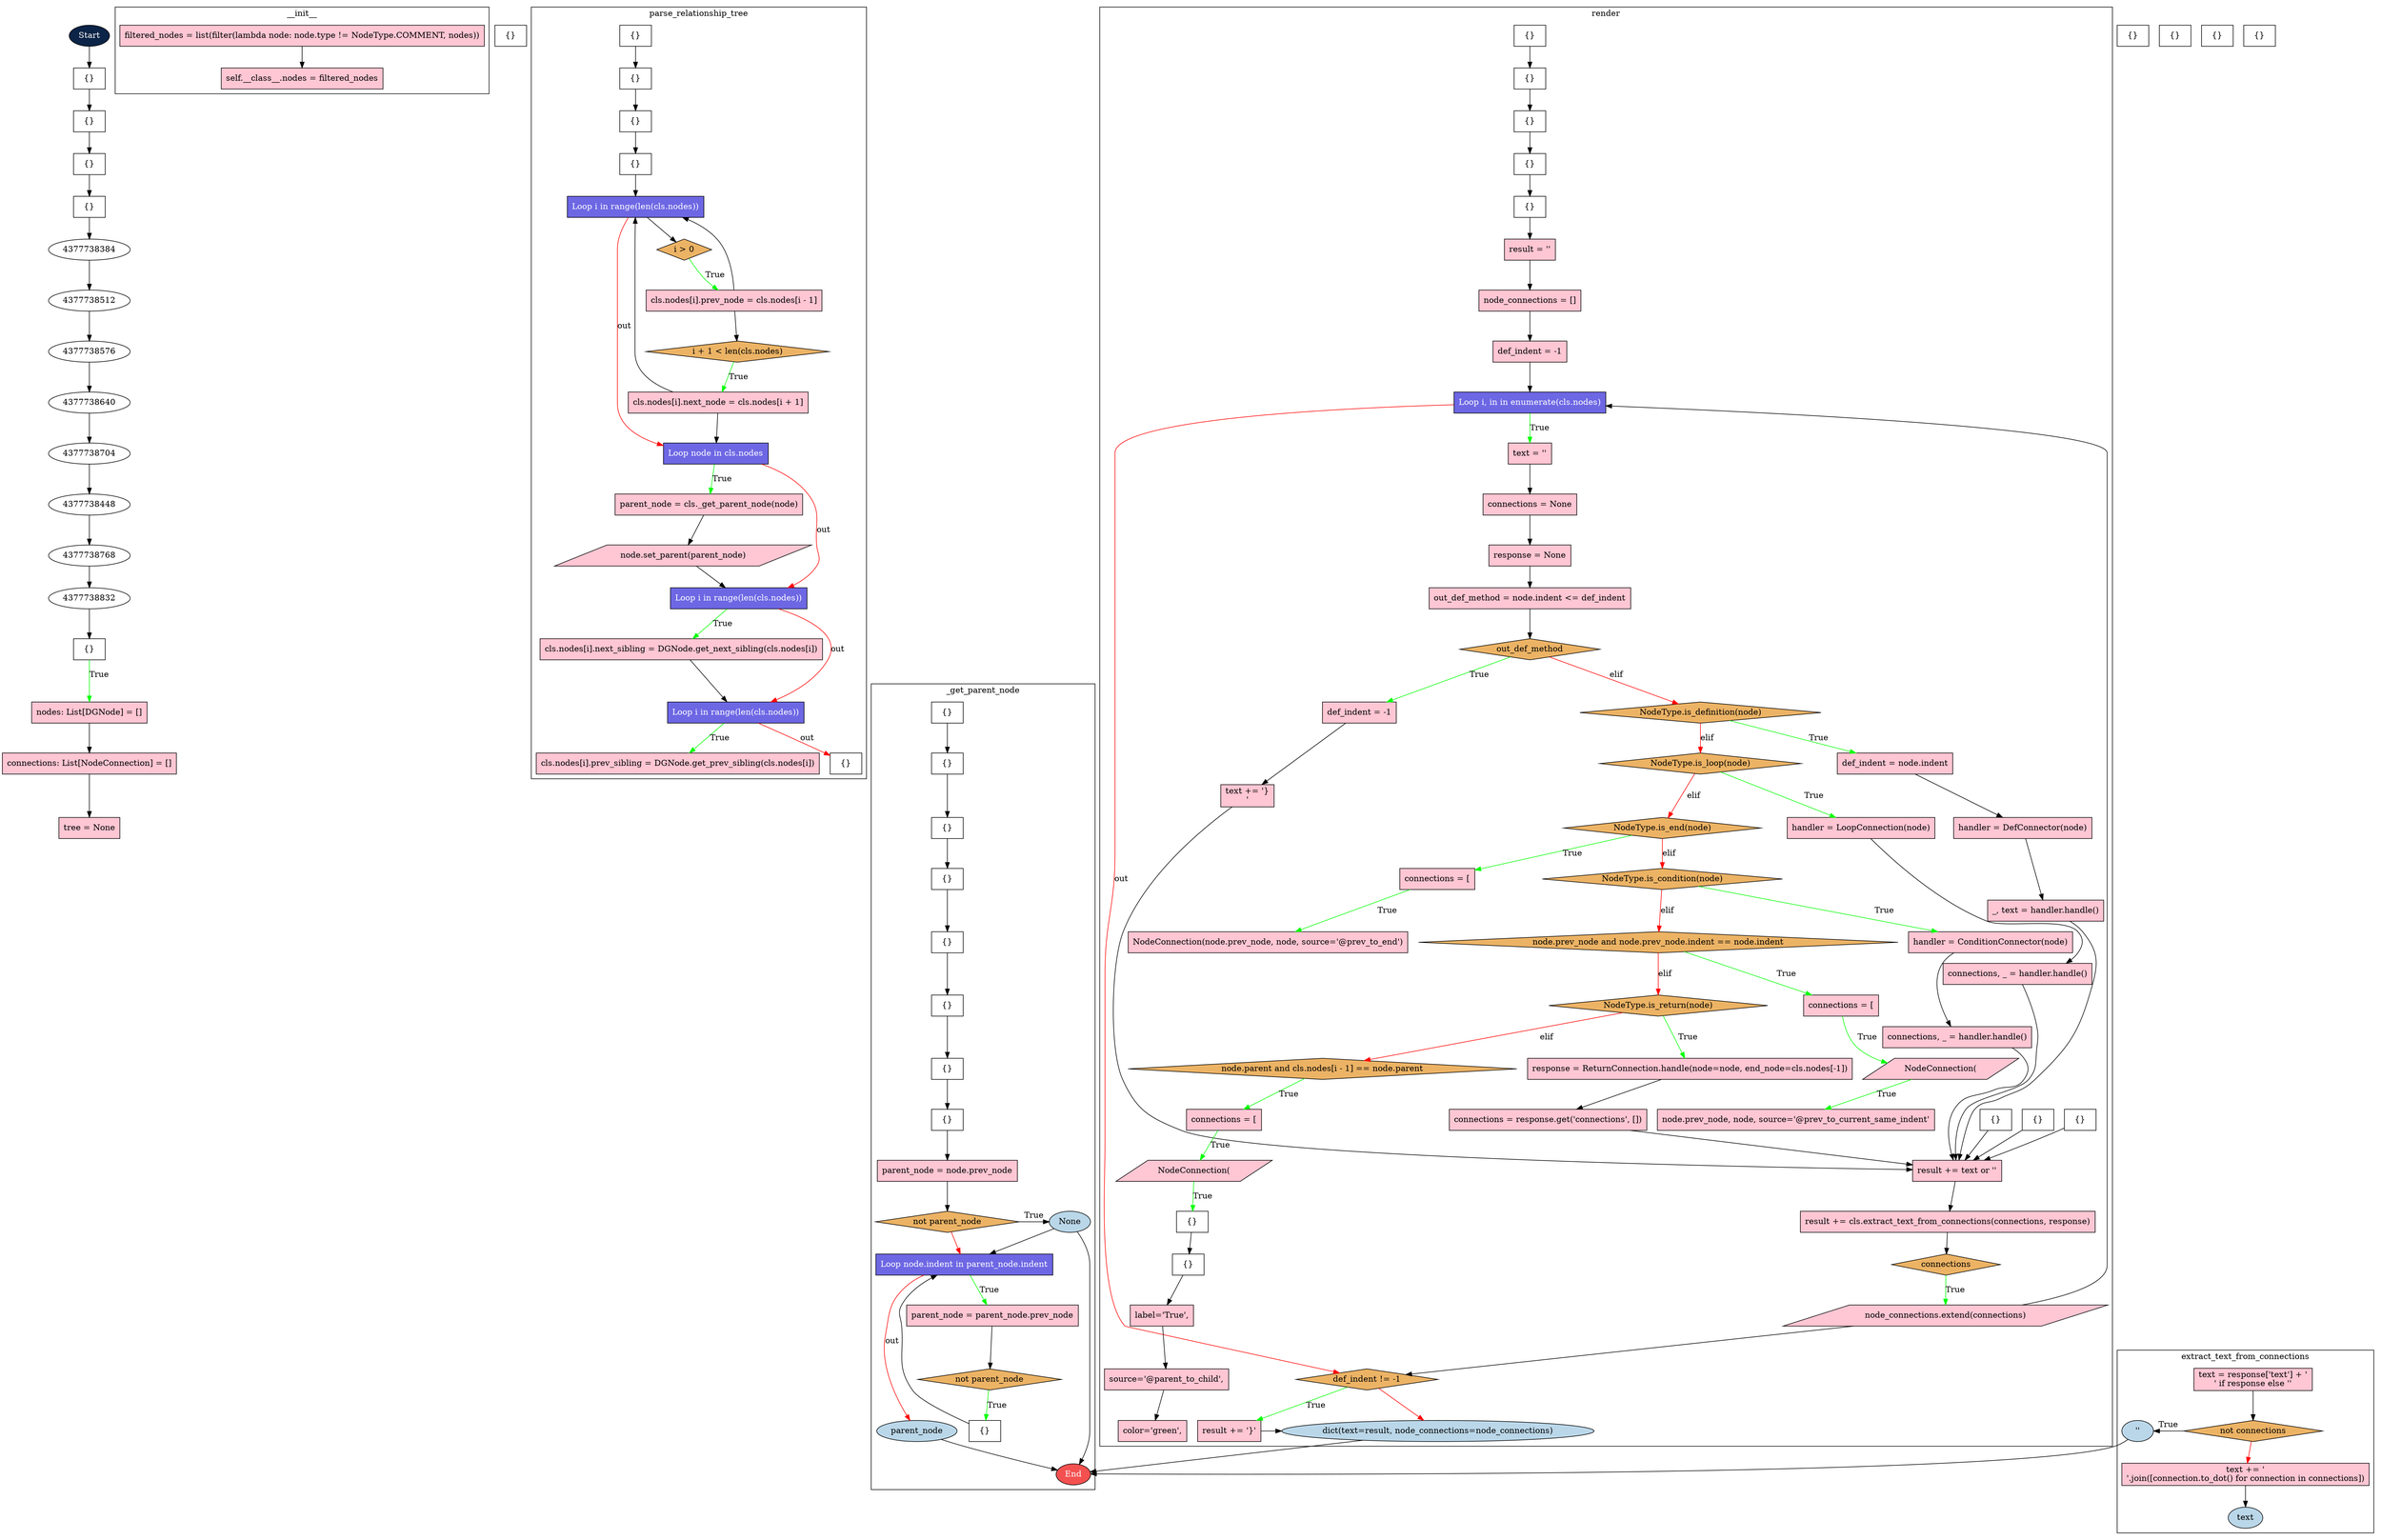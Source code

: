 digraph my_graph {
bgcolor="white"
4377738192 [shape=ellipse] [label="Start"] [type="START"] [style=filled fillcolor="#0B2447" fontcolor=white]
4377738128 [shape=rect] [label="{}"] [type="UNKNOWN"]
4377737872 [shape=rect] [label="{}"] [type="UNKNOWN"]
4377737744 [shape=rect] [label="{}"] [type="UNKNOWN"]
4377738256 [shape=rect] [label="{}"] [type="UNKNOWN"]
4377738960 [shape=rect] [label="{}"] [type="UNKNOWN"]
4377739024 [shape=rect] [label="nodes: List[DGNode] = []"] [type="STATEMENT"] [style=filled fillcolor="#FFC6D3" fontcolor=black]
4377739088 [shape=rect] [label="connections: List[NodeConnection] = []"] [type="STATEMENT"] [style=filled fillcolor="#FFC6D3" fontcolor=black]
4377739152 [shape=rect] [label="tree = None"] [type="STATEMENT"] [style=filled fillcolor="#FFC6D3" fontcolor=black]

4377755728 [shape=rect] [label="filtered_nodes = list(filter(lambda node: node.type != NodeType.COMMENT, nodes))"] [type="STATEMENT"] [style=filled fillcolor="#FFC6D3" fontcolor=black]
4377755792 [shape=rect] [label="self.__class__.nodes = filtered_nodes"] [type="STATEMENT"] [style=filled fillcolor="#FFC6D3" fontcolor=black]
4377755856 [shape=rect] [label="{}"] [type="UNKNOWN"]

4377755984 [shape=rect] [label="{}"] [type="UNKNOWN"]
4377756048 [shape=rect] [label="{}"] [type="UNKNOWN"]
4377756112 [shape=rect] [label="{}"] [type="UNKNOWN"]
4377756176 [shape=rect] [label="{}"] [type="UNKNOWN"]
4377756240 [shape=rect] [label="Loop i in range(len(cls.nodes))"] [type="LOOP"] [style=filled fillcolor="#6D67E4" fontcolor=white]
4377756304 [shape=diamond] [label="i > 0"] [type="CONDITIONS"] [style=filled fillcolor="#ECB365" fontcolor=black]
4377756368 [shape=rect] [label="cls.nodes[i].prev_node = cls.nodes[i - 1]"] [type="STATEMENT"] [style=filled fillcolor="#FFC6D3" fontcolor=black]
4377756432 [shape=diamond] [label="i + 1 < len(cls.nodes)"] [type="CONDITIONS"] [style=filled fillcolor="#ECB365" fontcolor=black]
4377756496 [shape=rect] [label="cls.nodes[i].next_node = cls.nodes[i + 1]"] [type="STATEMENT"] [style=filled fillcolor="#FFC6D3" fontcolor=black]
4377756560 [shape=rect] [label="Loop node in cls.nodes"] [type="LOOP"] [style=filled fillcolor="#6D67E4" fontcolor=white]
4377756624 [shape=rect] [label="parent_node = cls._get_parent_node(node)"] [type="STATEMENT"] [style=filled fillcolor="#FFC6D3" fontcolor=black]
4377756688 [shape=parallelogram] [label="node.set_parent(parent_node)"] [type="STATEMENT"] [style=filled fillcolor="#FFC6D3" fontcolor=black]
4377756752 [shape=rect] [label="Loop i in range(len(cls.nodes))"] [type="LOOP"] [style=filled fillcolor="#6D67E4" fontcolor=white]
4377756816 [shape=rect] [label="cls.nodes[i].next_sibling = DGNode.get_next_sibling(cls.nodes[i])"] [type="STATEMENT"] [style=filled fillcolor="#FFC6D3" fontcolor=black]
4377756880 [shape=rect] [label="Loop i in range(len(cls.nodes))"] [type="LOOP"] [style=filled fillcolor="#6D67E4" fontcolor=white]
4377756944 [shape=rect] [label="cls.nodes[i].prev_sibling = DGNode.get_prev_sibling(cls.nodes[i])"] [type="STATEMENT"] [style=filled fillcolor="#FFC6D3" fontcolor=black]
4377757008 [shape=rect] [label="{}"] [type="UNKNOWN"]

4377757136 [shape=rect] [label="{}"] [type="UNKNOWN"]
4377757200 [shape=rect] [label="{}"] [type="UNKNOWN"]
4377757264 [shape=rect] [label="{}"] [type="UNKNOWN"]
4377757328 [shape=rect] [label="{}"] [type="UNKNOWN"]
4377757392 [shape=rect] [label="{}"] [type="UNKNOWN"]
4377757456 [shape=rect] [label="{}"] [type="UNKNOWN"]
4377757520 [shape=rect] [label="{}"] [type="UNKNOWN"]
4377757584 [shape=rect] [label="{}"] [type="UNKNOWN"]
4377757648 [shape=rect] [label="parent_node = node.prev_node"] [type="STATEMENT"] [style=filled fillcolor="#FFC6D3" fontcolor=black]
4377757712 [shape=diamond] [label="not parent_node"] [type="CONDITIONS"] [style=filled fillcolor="#ECB365" fontcolor=black]
4377757776 [shape=ellipse] [label="None"] [type="RETURN"] [style=filled fillcolor="#BAD7E9" fontcolor=black]
4377757840 [shape=rect] [label="Loop node.indent in parent_node.indent"] [type="LOOP"] [style=filled fillcolor="#6D67E4" fontcolor=white]
4377757904 [shape=rect] [label="parent_node = parent_node.prev_node"] [type="STATEMENT"] [style=filled fillcolor="#FFC6D3" fontcolor=black]
4377757968 [shape=diamond] [label="not parent_node"] [type="CONDITIONS"] [style=filled fillcolor="#ECB365" fontcolor=black]
4377758032 [shape=rect] [label="{}"] [type="UNKNOWN"]
4377758096 [shape=ellipse] [label="parent_node"] [type="RETURN"] [style=filled fillcolor="#BAD7E9" fontcolor=black]
4377758160 [shape=rect] [label="{}"] [type="UNKNOWN"]

4377758288 [shape=rect] [label="{}"] [type="UNKNOWN"]
4377758352 [shape=rect] [label="{}"] [type="UNKNOWN"]
4377758416 [shape=rect] [label="{}"] [type="UNKNOWN"]
4377758480 [shape=rect] [label="{}"] [type="UNKNOWN"]
4377758544 [shape=rect] [label="{}"] [type="UNKNOWN"]
4377758608 [shape=rect] [label="result = ''"] [type="STATEMENT"] [style=filled fillcolor="#FFC6D3" fontcolor=black]
4377758672 [shape=rect] [label="node_connections = []"] [type="STATEMENT"] [style=filled fillcolor="#FFC6D3" fontcolor=black]
4377758736 [shape=rect] [label="def_indent = -1"] [type="STATEMENT"] [style=filled fillcolor="#FFC6D3" fontcolor=black]
4377758800 [shape=rect] [label="Loop i, in in enumerate(cls.nodes)"] [type="LOOP"] [style=filled fillcolor="#6D67E4" fontcolor=white]
4377758864 [shape=rect] [label="text = ''"] [type="STATEMENT"] [style=filled fillcolor="#FFC6D3" fontcolor=black]
4377758928 [shape=rect] [label="connections = None"] [type="STATEMENT"] [style=filled fillcolor="#FFC6D3" fontcolor=black]
4377758992 [shape=rect] [label="response = None"] [type="STATEMENT"] [style=filled fillcolor="#FFC6D3" fontcolor=black]
4377759056 [shape=rect] [label="out_def_method = node.indent <= def_indent"] [type="STATEMENT"] [style=filled fillcolor="#FFC6D3" fontcolor=black]
4377759120 [shape=diamond] [label="out_def_method"] [type="CONDITIONS"] [style=filled fillcolor="#ECB365" fontcolor=black]
4377759184 [shape=rect] [label="def_indent = -1"] [type="STATEMENT"] [style=filled fillcolor="#FFC6D3" fontcolor=black]
4377759248 [shape=rect] [label="text += '}\n'"] [type="STATEMENT"] [style=filled fillcolor="#FFC6D3" fontcolor=black]
4377759312 [shape=diamond] [label="NodeType.is_definition(node)"] [type="CONDITIONS"] [style=filled fillcolor="#ECB365" fontcolor=black]
4377759376 [shape=rect] [label="def_indent = node.indent"] [type="STATEMENT"] [style=filled fillcolor="#FFC6D3" fontcolor=black]
4377759440 [shape=rect] [label="handler = DefConnector(node)"] [type="STATEMENT"] [style=filled fillcolor="#FFC6D3" fontcolor=black]
4377759504 [shape=rect] [label="_, text = handler.handle()"] [type="STATEMENT"] [style=filled fillcolor="#FFC6D3" fontcolor=black]
4377759568 [shape=diamond] [label="NodeType.is_loop(node)"] [type="CONDITIONS"] [style=filled fillcolor="#ECB365" fontcolor=black]
4377759632 [shape=rect] [label="handler = LoopConnection(node)"] [type="STATEMENT"] [style=filled fillcolor="#FFC6D3" fontcolor=black]
4377759696 [shape=rect] [label="connections, _ = handler.handle()"] [type="STATEMENT"] [style=filled fillcolor="#FFC6D3" fontcolor=black]
4377759760 [shape=diamond] [label="NodeType.is_end(node)"] [type="CONDITIONS"] [style=filled fillcolor="#ECB365" fontcolor=black]
4377759824 [shape=rect] [label="connections = ["] [type="STATEMENT"] [style=filled fillcolor="#FFC6D3" fontcolor=black]
4377759888 [shape=rect] [label="NodeConnection(node.prev_node, node, source='@prev_to_end')"] [type="STATEMENT"] [style=filled fillcolor="#FFC6D3" fontcolor=black]
4377759952 [shape=rect] [label="{}"] [type="UNKNOWN"]
4377760016 [shape=diamond] [label="NodeType.is_condition(node)"] [type="CONDITIONS"] [style=filled fillcolor="#ECB365" fontcolor=black]
4377760080 [shape=rect] [label="handler = ConditionConnector(node)"] [type="STATEMENT"] [style=filled fillcolor="#FFC6D3" fontcolor=black]
4377760144 [shape=rect] [label="connections, _ = handler.handle()"] [type="STATEMENT"] [style=filled fillcolor="#FFC6D3" fontcolor=black]
4377760208 [shape=diamond] [label="node.prev_node and node.prev_node.indent == node.indent"] [type="CONDITIONS"] [style=filled fillcolor="#ECB365" fontcolor=black]
4377760272 [shape=rect] [label="connections = ["] [type="STATEMENT"] [style=filled fillcolor="#FFC6D3" fontcolor=black]
4377760336 [shape=parallelogram] [label="NodeConnection("] [type="STATEMENT"] [style=filled fillcolor="#FFC6D3" fontcolor=black]
4377760400 [shape=rect] [label="node.prev_node, node, source='@prev_to_current_same_indent'"] [type="STATEMENT"] [style=filled fillcolor="#FFC6D3" fontcolor=black]
4377760464 [shape=rect] [label="{}"] [type="UNKNOWN"]
4377760528 [shape=rect] [label="{}"] [type="UNKNOWN"]
4377760592 [shape=diamond] [label="NodeType.is_return(node)"] [type="CONDITIONS"] [style=filled fillcolor="#ECB365" fontcolor=black]
4377760656 [shape=rect] [label="response = ReturnConnection.handle(node=node, end_node=cls.nodes[-1])"] [type="STATEMENT"] [style=filled fillcolor="#FFC6D3" fontcolor=black]
4377760720 [shape=rect] [label="connections = response.get('connections', [])"] [type="STATEMENT"] [style=filled fillcolor="#FFC6D3" fontcolor=black]
4377760784 [shape=diamond] [label="node.parent and cls.nodes[i - 1] == node.parent"] [type="CONDITIONS"] [style=filled fillcolor="#ECB365" fontcolor=black]
4377760848 [shape=rect] [label="connections = ["] [type="STATEMENT"] [style=filled fillcolor="#FFC6D3" fontcolor=black]
4377760912 [shape=parallelogram] [label="NodeConnection("] [type="STATEMENT"] [style=filled fillcolor="#FFC6D3" fontcolor=black]
4377760976 [shape=rect] [label="{}"] [type="UNKNOWN"]
4377761040 [shape=rect] [label="{}"] [type="UNKNOWN"]
4377761104 [shape=rect] [label="label='True',"] [type="STATEMENT"] [style=filled fillcolor="#FFC6D3" fontcolor=black]
4377761168 [shape=rect] [label="source='@parent_to_child',"] [type="STATEMENT"] [style=filled fillcolor="#FFC6D3" fontcolor=black]
4377761232 [shape=rect] [label="color='green',"] [type="STATEMENT"] [style=filled fillcolor="#FFC6D3" fontcolor=black]
4377761296 [shape=rect] [label="{}"] [type="UNKNOWN"]
4377761360 [shape=rect] [label="{}"] [type="UNKNOWN"]
4377761424 [shape=rect] [label="result += text or ''"] [type="STATEMENT"] [style=filled fillcolor="#FFC6D3" fontcolor=black]
4377761488 [shape=rect] [label="result += cls.extract_text_from_connections(connections, response)"] [type="STATEMENT"] [style=filled fillcolor="#FFC6D3" fontcolor=black]
4377761552 [shape=diamond] [label="connections"] [type="CONDITIONS"] [style=filled fillcolor="#ECB365" fontcolor=black]
4377761616 [shape=parallelogram] [label="node_connections.extend(connections)"] [type="STATEMENT"] [style=filled fillcolor="#FFC6D3" fontcolor=black]
4377761680 [shape=diamond] [label="def_indent != -1"] [type="CONDITIONS"] [style=filled fillcolor="#ECB365" fontcolor=black]
4377761744 [shape=rect] [label="result += '}'"] [type="STATEMENT"] [style=filled fillcolor="#FFC6D3" fontcolor=black]
4377761808 [shape=ellipse] [label="dict(text=result, node_connections=node_connections)"] [type="RETURN"] [style=filled fillcolor="#BAD7E9" fontcolor=black]
4377761872 [shape=rect] [label="{}"] [type="UNKNOWN"]

4377762000 [shape=rect] [label="text = response['text'] + '\n' if response else ''"] [type="STATEMENT"] [style=filled fillcolor="#FFC6D3" fontcolor=black]
4377762064 [shape=diamond] [label="not connections"] [type="CONDITIONS"] [style=filled fillcolor="#ECB365" fontcolor=black]
4377762128 [shape=ellipse] [label="''"] [type="RETURN"] [style=filled fillcolor="#BAD7E9" fontcolor=black]
4377762192 [shape=rect] [label="text += '\n'.join([connection.to_dot() for connection in connections])"] [type="STATEMENT"] [style=filled fillcolor="#FFC6D3" fontcolor=black]
4377762256 [shape=ellipse] [label="text"] [type="RETURN"] [style=filled fillcolor="#BAD7E9" fontcolor=black]
4377762320 [shape=ellipse] [label="End"] [type="END"] [style=filled fillcolor="#F45050" fontcolor=white]
4377738192 -> 4377738128   [source="@prev_to_current_same_indent : {} -> ACNode(_info={}, _type='UNKNOWN', _indent=0)"]
4377738128 -> 4377737872   [source="@prev_to_current_same_indent : ACNode(_info={}, _type='UNKNOWN', _indent=0) -> ACNode(_info={}, _type='UNKNOWN', _indent=0)"]
4377737872 -> 4377737744   [source="@prev_to_current_same_indent : ACNode(_info={}, _type='UNKNOWN', _indent=0) -> ACNode(_info={}, _type='UNKNOWN', _indent=0)"]
4377737744 -> 4377738256   [source="@prev_to_current_same_indent : ACNode(_info={}, _type='UNKNOWN', _indent=0) -> ACNode(_info={}, _type='UNKNOWN', _indent=0)"]
4377738256 -> 4377738384   [source="@prev_to_current_same_indent : ACNode(_info={}, _type='UNKNOWN', _indent=0) -> ACNode(_info={'value': 'from typing import Any, Dict, List, Union'}, _type='IGNORE', _indent=0)"]
4377738384 -> 4377738512   [source="@prev_to_current_same_indent : ACNode(_info={'value': 'from typing import Any, Dict, List, Union'}, _type='IGNORE', _indent=0) -> ACNode(_info={'value': 'from src.draw_graph.constants.node_types import NodeType'}, _type='IGNORE', _indent=0)"]
4377738512 -> 4377738576   [source="@prev_to_current_same_indent : ACNode(_info={'value': 'from src.draw_graph.constants.node_types import NodeType'}, _type='IGNORE', _indent=0) -> ACNode(_info={'value': 'from src.draw_graph.models.dg_node import DGNode'}, _type='IGNORE', _indent=0)"]
4377738576 -> 4377738640   [source="@prev_to_current_same_indent : ACNode(_info={'value': 'from src.draw_graph.models.dg_node import DGNode'}, _type='IGNORE', _indent=0) -> ACNode(_info={'value': 'from src.draw_graph.models.node_connection import NodeConnection'}, _type='IGNORE', _indent=0)"]
4377738640 -> 4377738704   [source="@prev_to_current_same_indent : ACNode(_info={'value': 'from src.draw_graph.models.node_connection import NodeConnection'}, _type='IGNORE', _indent=0) -> ACNode(_info={'value': 'from src.draw_graph.services.connections.condition_connection import ConditionConnector'}, _type='IGNORE', _indent=0)"]
4377738704 -> 4377738448   [source="@prev_to_current_same_indent : ACNode(_info={'value': 'from src.draw_graph.services.connections.condition_connection import ConditionConnector'}, _type='IGNORE', _indent=0) -> ACNode(_info={'value': 'from src.draw_graph.services.connections.def_connection import DefConnector'}, _type='IGNORE', _indent=0)"]
4377738448 -> 4377738768   [source="@prev_to_current_same_indent : ACNode(_info={'value': 'from src.draw_graph.services.connections.def_connection import DefConnector'}, _type='IGNORE', _indent=0) -> ACNode(_info={'value': 'from src.draw_graph.services.connections.loop_connection import LoopConnection'}, _type='IGNORE', _indent=0)"]
4377738768 -> 4377738832   [source="@prev_to_current_same_indent : ACNode(_info={'value': 'from src.draw_graph.services.connections.loop_connection import LoopConnection'}, _type='IGNORE', _indent=0) -> ACNode(_info={'value': 'from src.draw_graph.services.connections.return_connection import ReturnConnection'}, _type='IGNORE', _indent=0)"]
4377738832 -> 4377738960   [source="@prev_to_current_same_indent : ACNode(_info={'value': 'from src.draw_graph.services.connections.return_connection import ReturnConnection'}, _type='IGNORE', _indent=0) -> ACNode(_info={}, _type='UNKNOWN', _indent=0)"]
4377738960 -> 4377739024 [color=green] [label=True] [source="@parent_to_child : ACNode(_info={}, _type='UNKNOWN', _indent=0) -> ACNode(_info={'type': 'ASSIGN', 'value': 'nodes: List[DGNode] = []'}, _type='STATEMENT', _indent=4)"]
4377739024 -> 4377739088   [source="@prev_to_current_same_indent : ACNode(_info={'type': 'ASSIGN', 'value': 'nodes: List[DGNode] = []'}, _type='STATEMENT', _indent=4) -> ACNode(_info={'type': 'ASSIGN', 'value': 'connections: List[NodeConnection] = []'}, _type='STATEMENT', _indent=4)"]
4377739088 -> 4377739152   [source="@prev_to_current_same_indent : ACNode(_info={'type': 'ASSIGN', 'value': 'connections: List[NodeConnection] = []'}, _type='STATEMENT', _indent=4) -> ACNode(_info={'type': 'ASSIGN', 'value': 'tree = None'}, _type='STATEMENT', _indent=4)"]
subgraph cluster___init__ {
label = "__init__";

4377755728 -> 4377755792   [source="@prev_to_current_same_indent : ACNode(_info={'type': 'ASSIGN', 'value': 'filtered_nodes = list(filter(lambda node: node.type != NodeType.COMMENT, nodes))'}, _type='STATEMENT', _indent=8) -> ACNode(_info={'type': 'ASSIGN', 'value': 'self.__class__.nodes = filtered_nodes'}, _type='STATEMENT', _indent=8)"]
}subgraph cluster_parse_relationship_tree {
label = "parse_relationship_tree";

4377755984 -> 4377756048   [source="@prev_to_current_same_indent : ACNode(_info={}, _type='UNKNOWN', _indent=8) -> ACNode(_info={}, _type='UNKNOWN', _indent=8)"]
4377756048 -> 4377756112   [source="@prev_to_current_same_indent : ACNode(_info={}, _type='UNKNOWN', _indent=8) -> ACNode(_info={}, _type='UNKNOWN', _indent=8)"]
4377756112 -> 4377756176   [source="@prev_to_current_same_indent : ACNode(_info={}, _type='UNKNOWN', _indent=8) -> ACNode(_info={}, _type='UNKNOWN', _indent=8)"]
4377756176 -> 4377756240   [source="@prev_to_loop : ACNode(_info={}, _type='UNKNOWN', _indent=8) -> ACNode(_info={'item': 'i', 'list': 'range(len(cls.nodes))'}, _type='LOOP', _indent=8)"]
4377756240 -> 4377756560 [color=red] [label=out] [source="@loop_to_next : ACNode(_info={'item': 'i', 'list': 'range(len(cls.nodes))'}, _type='LOOP', _indent=8) -> ACNode(_info={'item': 'node', 'list': 'cls.nodes'}, _type='LOOP', _indent=8)"]
4377756240 -> 4377756304   [source="@if_to_prev_node : ACNode(_info={'item': 'i', 'list': 'range(len(cls.nodes))'}, _type='LOOP', _indent=8) -> ACNode(_info={'conditions': ['i > 0'], 'type': 'IF'}, _type='CONDITIONS', _indent=12)"]
4377756368 -> 4377756240   [source="@last_child_to_next_sibling : ACNode(_info={'type': 'ASSIGN', 'value': 'cls.nodes[i].prev_node = cls.nodes[i - 1]'}, _type='STATEMENT', _indent=16) -> ACNode(_info={'item': 'i', 'list': 'range(len(cls.nodes))'}, _type='LOOP', _indent=8)"]
4377756304 -> 4377756368 [color=green] [label=True] [source="@parent_to_child : ACNode(_info={'conditions': ['i > 0'], 'type': 'IF'}, _type='CONDITIONS', _indent=12) -> ACNode(_info={'type': 'ASSIGN', 'value': 'cls.nodes[i].prev_node = cls.nodes[i - 1]'}, _type='STATEMENT', _indent=16)"]
4377756368 -> 4377756432   [source="@if_to_prev_node : ACNode(_info={'type': 'ASSIGN', 'value': 'cls.nodes[i].prev_node = cls.nodes[i - 1]'}, _type='STATEMENT', _indent=16) -> ACNode(_info={'conditions': ['i + 1 < len(cls.nodes)'], 'type': 'IF'}, _type='CONDITIONS', _indent=12)"]
4377756496 -> 4377756240   [source="@last_child_to_next_sibling : ACNode(_info={'type': 'ASSIGN', 'value': 'cls.nodes[i].next_node = cls.nodes[i + 1]'}, _type='STATEMENT', _indent=16) -> ACNode(_info={'item': 'i', 'list': 'range(len(cls.nodes))'}, _type='LOOP', _indent=8)"]
4377756432 -> 4377756496 [color=green] [label=True] [source="@parent_to_child : ACNode(_info={'conditions': ['i + 1 < len(cls.nodes)'], 'type': 'IF'}, _type='CONDITIONS', _indent=12) -> ACNode(_info={'type': 'ASSIGN', 'value': 'cls.nodes[i].next_node = cls.nodes[i + 1]'}, _type='STATEMENT', _indent=16)"]
4377756496 -> 4377756560   [source="@prev_to_loop : ACNode(_info={'type': 'ASSIGN', 'value': 'cls.nodes[i].next_node = cls.nodes[i + 1]'}, _type='STATEMENT', _indent=16) -> ACNode(_info={'item': 'node', 'list': 'cls.nodes'}, _type='LOOP', _indent=8)"]
4377756560 -> 4377756752 [color=red] [label=out] [source="@loop_to_next : ACNode(_info={'item': 'node', 'list': 'cls.nodes'}, _type='LOOP', _indent=8) -> ACNode(_info={'item': 'i', 'list': 'range(len(cls.nodes))'}, _type='LOOP', _indent=8)"]
4377756560 -> 4377756624 [color=green] [label=True] [source="@parent_to_child : ACNode(_info={'item': 'node', 'list': 'cls.nodes'}, _type='LOOP', _indent=8) -> ACNode(_info={'type': 'ASSIGN', 'value': 'parent_node = cls._get_parent_node(node)'}, _type='STATEMENT', _indent=12)"]
4377756624 -> 4377756688   [source="@prev_to_current_same_indent : ACNode(_info={'type': 'ASSIGN', 'value': 'parent_node = cls._get_parent_node(node)'}, _type='STATEMENT', _indent=12) -> ACNode(_info={'type': 'METHOD', 'value': 'node.set_parent(parent_node)'}, _type='STATEMENT', _indent=12)"]
4377756688 -> 4377756752   [source="@prev_to_loop : ACNode(_info={'type': 'METHOD', 'value': 'node.set_parent(parent_node)'}, _type='STATEMENT', _indent=12) -> ACNode(_info={'item': 'i', 'list': 'range(len(cls.nodes))'}, _type='LOOP', _indent=8)"]
4377756752 -> 4377756880 [color=red] [label=out] [source="@loop_to_next : ACNode(_info={'item': 'i', 'list': 'range(len(cls.nodes))'}, _type='LOOP', _indent=8) -> ACNode(_info={'item': 'i', 'list': 'range(len(cls.nodes))'}, _type='LOOP', _indent=8)"]
4377756752 -> 4377756816 [color=green] [label=True] [source="@parent_to_child : ACNode(_info={'item': 'i', 'list': 'range(len(cls.nodes))'}, _type='LOOP', _indent=8) -> ACNode(_info={'type': 'ASSIGN', 'value': 'cls.nodes[i].next_sibling = DGNode.get_next_sibling(cls.nodes[i])'}, _type='STATEMENT', _indent=12)"]
4377756816 -> 4377756880   [source="@prev_to_loop : ACNode(_info={'type': 'ASSIGN', 'value': 'cls.nodes[i].next_sibling = DGNode.get_next_sibling(cls.nodes[i])'}, _type='STATEMENT', _indent=12) -> ACNode(_info={'item': 'i', 'list': 'range(len(cls.nodes))'}, _type='LOOP', _indent=8)"]
4377756880 -> 4377757008 [color=red] [label=out] [source="@loop_to_next : ACNode(_info={'item': 'i', 'list': 'range(len(cls.nodes))'}, _type='LOOP', _indent=8) -> ACNode(_info={}, _type='UNKNOWN', _indent=4)"]
4377756880 -> 4377756944 [color=green] [label=True] [source="@parent_to_child : ACNode(_info={'item': 'i', 'list': 'range(len(cls.nodes))'}, _type='LOOP', _indent=8) -> ACNode(_info={'type': 'ASSIGN', 'value': 'cls.nodes[i].prev_sibling = DGNode.get_prev_sibling(cls.nodes[i])'}, _type='STATEMENT', _indent=12)"]
}subgraph cluster__get_parent_node {
label = "_get_parent_node";

4377757136 -> 4377757200   [source="@prev_to_current_same_indent : ACNode(_info={}, _type='UNKNOWN', _indent=8) -> ACNode(_info={}, _type='UNKNOWN', _indent=8)"]
4377757200 -> 4377757264   [source="@prev_to_current_same_indent : ACNode(_info={}, _type='UNKNOWN', _indent=8) -> ACNode(_info={}, _type='UNKNOWN', _indent=8)"]
4377757264 -> 4377757328   [source="@prev_to_current_same_indent : ACNode(_info={}, _type='UNKNOWN', _indent=8) -> ACNode(_info={}, _type='UNKNOWN', _indent=8)"]
4377757328 -> 4377757392   [source="@prev_to_current_same_indent : ACNode(_info={}, _type='UNKNOWN', _indent=8) -> ACNode(_info={}, _type='UNKNOWN', _indent=8)"]
4377757392 -> 4377757456   [source="@prev_to_current_same_indent : ACNode(_info={}, _type='UNKNOWN', _indent=8) -> ACNode(_info={}, _type='UNKNOWN', _indent=8)"]
4377757456 -> 4377757520   [source="@prev_to_current_same_indent : ACNode(_info={}, _type='UNKNOWN', _indent=8) -> ACNode(_info={}, _type='UNKNOWN', _indent=8)"]
4377757520 -> 4377757584   [source="@prev_to_current_same_indent : ACNode(_info={}, _type='UNKNOWN', _indent=8) -> ACNode(_info={}, _type='UNKNOWN', _indent=8)"]
4377757584 -> 4377757648   [source="@prev_to_current_same_indent : ACNode(_info={}, _type='UNKNOWN', _indent=8) -> ACNode(_info={'type': 'ASSIGN', 'value': 'parent_node = node.prev_node'}, _type='STATEMENT', _indent=8)"]
4377757648 -> 4377757712   [source="@if_to_prev_node : ACNode(_info={'type': 'ASSIGN', 'value': 'parent_node = node.prev_node'}, _type='STATEMENT', _indent=8) -> ACNode(_info={'conditions': ['not parent_node'], 'type': 'IF'}, _type='CONDITIONS', _indent=8)"]
4377757712 -> 4377757840 [color=red]  [source="@if_to_next_sibling : ACNode(_info={'conditions': ['not parent_node'], 'type': 'IF'}, _type='CONDITIONS', _indent=8) -> ACNode(_info={'item': 'node.indent', 'list': 'parent_node.indent'}, _type='LOOP', _indent=8)"]
{rank=same; 4377757712; 4377757776;}
4377757776 -> 4377762320   [source="@return_to_end : ACNode(_info={'name': 'None'}, _type='RETURN', _indent=12) -> {}"]
4377757712 -> 4377757776  [label=True] [source="@return_2 : ACNode(_info={'conditions': ['not parent_node'], 'type': 'IF'}, _type='CONDITIONS', _indent=8) -> ACNode(_info={'name': 'None'}, _type='RETURN', _indent=12)"]
4377757776 -> 4377757840   [source="@prev_to_loop : ACNode(_info={'name': 'None'}, _type='RETURN', _indent=12) -> ACNode(_info={'item': 'node.indent', 'list': 'parent_node.indent'}, _type='LOOP', _indent=8)"]
4377757840 -> 4377758096 [color=red] [label=out] [source="@loop_to_next : ACNode(_info={'item': 'node.indent', 'list': 'parent_node.indent'}, _type='LOOP', _indent=8) -> ACNode(_info={'name': 'parent_node'}, _type='RETURN', _indent=8)"]
4377757840 -> 4377757904 [color=green] [label=True] [source="@parent_to_child : ACNode(_info={'item': 'node.indent', 'list': 'parent_node.indent'}, _type='LOOP', _indent=8) -> ACNode(_info={'type': 'ASSIGN', 'value': 'parent_node = parent_node.prev_node'}, _type='STATEMENT', _indent=12)"]
4377757904 -> 4377757968   [source="@if_to_prev_node : ACNode(_info={'type': 'ASSIGN', 'value': 'parent_node = parent_node.prev_node'}, _type='STATEMENT', _indent=12) -> ACNode(_info={'conditions': ['not parent_node'], 'type': 'IF'}, _type='CONDITIONS', _indent=12)"]
4377758032 -> 4377757840   [source="@last_child_to_next_sibling : ACNode(_info={}, _type='UNKNOWN', _indent=16) -> ACNode(_info={'item': 'node.indent', 'list': 'parent_node.indent'}, _type='LOOP', _indent=8)"]
4377757968 -> 4377758032 [color=green] [label=True] [source="@parent_to_child : ACNode(_info={'conditions': ['not parent_node'], 'type': 'IF'}, _type='CONDITIONS', _indent=12) -> ACNode(_info={}, _type='UNKNOWN', _indent=16)"]
{rank=same; 4377758032; 4377758096;}
4377758096 -> 4377762320   [source="@return_to_end : ACNode(_info={'name': 'parent_node'}, _type='RETURN', _indent=8) -> {}"]
}subgraph cluster_render {
label = "render";

4377758288 -> 4377758352   [source="@prev_to_current_same_indent : ACNode(_info={}, _type='UNKNOWN', _indent=8) -> ACNode(_info={}, _type='UNKNOWN', _indent=8)"]
4377758352 -> 4377758416   [source="@prev_to_current_same_indent : ACNode(_info={}, _type='UNKNOWN', _indent=8) -> ACNode(_info={}, _type='UNKNOWN', _indent=8)"]
4377758416 -> 4377758480   [source="@prev_to_current_same_indent : ACNode(_info={}, _type='UNKNOWN', _indent=8) -> ACNode(_info={}, _type='UNKNOWN', _indent=8)"]
4377758480 -> 4377758544   [source="@prev_to_current_same_indent : ACNode(_info={}, _type='UNKNOWN', _indent=8) -> ACNode(_info={}, _type='UNKNOWN', _indent=8)"]
4377758544 -> 4377758608   [source="@prev_to_current_same_indent : ACNode(_info={}, _type='UNKNOWN', _indent=8) -> ACNode(_info={'type': 'ASSIGN', 'value': 'result = '''}, _type='STATEMENT', _indent=8)"]
4377758608 -> 4377758672   [source="@prev_to_current_same_indent : ACNode(_info={'type': 'ASSIGN', 'value': 'result = '''}, _type='STATEMENT', _indent=8) -> ACNode(_info={'type': 'ASSIGN', 'value': 'node_connections = []'}, _type='STATEMENT', _indent=8)"]
4377758672 -> 4377758736   [source="@prev_to_current_same_indent : ACNode(_info={'type': 'ASSIGN', 'value': 'node_connections = []'}, _type='STATEMENT', _indent=8) -> ACNode(_info={'type': 'ASSIGN', 'value': 'def_indent = -1'}, _type='STATEMENT', _indent=8)"]
4377758736 -> 4377758800   [source="@prev_to_loop : ACNode(_info={'type': 'ASSIGN', 'value': 'def_indent = -1'}, _type='STATEMENT', _indent=8) -> ACNode(_info={'item': 'i,', 'list': 'in enumerate(cls.nodes)'}, _type='LOOP', _indent=8)"]
4377758800 -> 4377761680 [color=red] [label=out] [source="@loop_to_next : ACNode(_info={'item': 'i,', 'list': 'in enumerate(cls.nodes)'}, _type='LOOP', _indent=8) -> ACNode(_info={'conditions': ['def_indent != -1'], 'type': 'IF'}, _type='CONDITIONS', _indent=8)"]
4377758800 -> 4377758864 [color=green] [label=True] [source="@parent_to_child : ACNode(_info={'item': 'i,', 'list': 'in enumerate(cls.nodes)'}, _type='LOOP', _indent=8) -> ACNode(_info={'type': 'ASSIGN', 'value': 'text = '''}, _type='STATEMENT', _indent=12)"]
4377758864 -> 4377758928   [source="@prev_to_current_same_indent : ACNode(_info={'type': 'ASSIGN', 'value': 'text = '''}, _type='STATEMENT', _indent=12) -> ACNode(_info={'type': 'ASSIGN', 'value': 'connections = None'}, _type='STATEMENT', _indent=12)"]
4377758928 -> 4377758992   [source="@prev_to_current_same_indent : ACNode(_info={'type': 'ASSIGN', 'value': 'connections = None'}, _type='STATEMENT', _indent=12) -> ACNode(_info={'type': 'ASSIGN', 'value': 'response = None'}, _type='STATEMENT', _indent=12)"]
4377758992 -> 4377759056   [source="@prev_to_current_same_indent : ACNode(_info={'type': 'ASSIGN', 'value': 'response = None'}, _type='STATEMENT', _indent=12) -> ACNode(_info={'type': 'ASSIGN', 'value': 'out_def_method = node.indent <= def_indent'}, _type='STATEMENT', _indent=12)"]
4377759056 -> 4377759120   [source="@if_to_prev_node : ACNode(_info={'type': 'ASSIGN', 'value': 'out_def_method = node.indent <= def_indent'}, _type='STATEMENT', _indent=12) -> ACNode(_info={'conditions': ['out_def_method'], 'type': 'IF'}, _type='CONDITIONS', _indent=12)"]
4377759120 -> 4377759312 [color=red] [label=elif] [source="@if_or_if_to_elif : ACNode(_info={'conditions': ['out_def_method'], 'type': 'IF'}, _type='CONDITIONS', _indent=12) -> ACNode(_info={'conditions': ['NodeType.is_definition(node)'], 'type': 'ELIF'}, _type='CONDITIONS', _indent=12)"]
4377759312 -> 4377759568 [color=red] [label=elif] [source="@if_or_if_to_elif : ACNode(_info={'conditions': ['NodeType.is_definition(node)'], 'type': 'ELIF'}, _type='CONDITIONS', _indent=12) -> ACNode(_info={'conditions': ['NodeType.is_loop(node)'], 'type': 'ELIF'}, _type='CONDITIONS', _indent=12)"]
4377759568 -> 4377759760 [color=red] [label=elif] [source="@if_or_if_to_elif : ACNode(_info={'conditions': ['NodeType.is_loop(node)'], 'type': 'ELIF'}, _type='CONDITIONS', _indent=12) -> ACNode(_info={'conditions': ['NodeType.is_end(node)'], 'type': 'ELIF'}, _type='CONDITIONS', _indent=12)"]
4377759760 -> 4377760016 [color=red] [label=elif] [source="@if_or_if_to_elif : ACNode(_info={'conditions': ['NodeType.is_end(node)'], 'type': 'ELIF'}, _type='CONDITIONS', _indent=12) -> ACNode(_info={'conditions': ['NodeType.is_condition(node)'], 'type': 'ELIF'}, _type='CONDITIONS', _indent=12)"]
4377760016 -> 4377760208 [color=red] [label=elif] [source="@if_or_if_to_elif : ACNode(_info={'conditions': ['NodeType.is_condition(node)'], 'type': 'ELIF'}, _type='CONDITIONS', _indent=12) -> ACNode(_info={'conditions': ['node.prev_node and node.prev_node.indent == node.indent'], 'type': 'ELIF'}, _type='CONDITIONS', _indent=12)"]
4377760208 -> 4377760592 [color=red] [label=elif] [source="@if_or_if_to_elif : ACNode(_info={'conditions': ['node.prev_node and node.prev_node.indent == node.indent'], 'type': 'ELIF'}, _type='CONDITIONS', _indent=12) -> ACNode(_info={'conditions': ['NodeType.is_return(node)'], 'type': 'ELIF'}, _type='CONDITIONS', _indent=12)"]
4377760592 -> 4377760784 [color=red] [label=elif] [source="@if_or_if_to_elif : ACNode(_info={'conditions': ['NodeType.is_return(node)'], 'type': 'ELIF'}, _type='CONDITIONS', _indent=12) -> ACNode(_info={'conditions': ['node.parent and cls.nodes[i - 1] == node.parent'], 'type': 'ELIF'}, _type='CONDITIONS', _indent=12)"]
4377759248 -> 4377761424   [source="@last_child_to_next_sibling : ACNode(_info={'type': 'ASSIGN', 'value': 'text += '}\\n''}, _type='STATEMENT', _indent=16) -> ACNode(_info={'type': 'ASSIGN', 'value': 'result += text or '''}, _type='STATEMENT', _indent=12)"]
4377759120 -> 4377759184 [color=green] [label=True] [source="@parent_to_child : ACNode(_info={'conditions': ['out_def_method'], 'type': 'IF'}, _type='CONDITIONS', _indent=12) -> ACNode(_info={'type': 'ASSIGN', 'value': 'def_indent = -1'}, _type='STATEMENT', _indent=16)"]
4377759184 -> 4377759248   [source="@prev_to_current_same_indent : ACNode(_info={'type': 'ASSIGN', 'value': 'def_indent = -1'}, _type='STATEMENT', _indent=16) -> ACNode(_info={'type': 'ASSIGN', 'value': 'text += '}\\n''}, _type='STATEMENT', _indent=16)"]
4377759504 -> 4377761424   [source="@last_child_to_next_sibling : ACNode(_info={'type': 'ASSIGN', 'value': '_, text = handler.handle()'}, _type='STATEMENT', _indent=16) -> ACNode(_info={'type': 'ASSIGN', 'value': 'result += text or '''}, _type='STATEMENT', _indent=12)"]
4377759312 -> 4377759376 [color=green] [label=True] [source="@parent_to_child : ACNode(_info={'conditions': ['NodeType.is_definition(node)'], 'type': 'ELIF'}, _type='CONDITIONS', _indent=12) -> ACNode(_info={'type': 'ASSIGN', 'value': 'def_indent = node.indent'}, _type='STATEMENT', _indent=16)"]
4377759376 -> 4377759440   [source="@prev_to_current_same_indent : ACNode(_info={'type': 'ASSIGN', 'value': 'def_indent = node.indent'}, _type='STATEMENT', _indent=16) -> ACNode(_info={'type': 'ASSIGN', 'value': 'handler = DefConnector(node)'}, _type='STATEMENT', _indent=16)"]
4377759440 -> 4377759504   [source="@prev_to_current_same_indent : ACNode(_info={'type': 'ASSIGN', 'value': 'handler = DefConnector(node)'}, _type='STATEMENT', _indent=16) -> ACNode(_info={'type': 'ASSIGN', 'value': '_, text = handler.handle()'}, _type='STATEMENT', _indent=16)"]
4377759696 -> 4377761424   [source="@last_child_to_next_sibling : ACNode(_info={'type': 'ASSIGN', 'value': 'connections, _ = handler.handle()'}, _type='STATEMENT', _indent=16) -> ACNode(_info={'type': 'ASSIGN', 'value': 'result += text or '''}, _type='STATEMENT', _indent=12)"]
4377759568 -> 4377759632 [color=green] [label=True] [source="@parent_to_child : ACNode(_info={'conditions': ['NodeType.is_loop(node)'], 'type': 'ELIF'}, _type='CONDITIONS', _indent=12) -> ACNode(_info={'type': 'ASSIGN', 'value': 'handler = LoopConnection(node)'}, _type='STATEMENT', _indent=16)"]
4377759632 -> 4377759696   [source="@prev_to_current_same_indent : ACNode(_info={'type': 'ASSIGN', 'value': 'handler = LoopConnection(node)'}, _type='STATEMENT', _indent=16) -> ACNode(_info={'type': 'ASSIGN', 'value': 'connections, _ = handler.handle()'}, _type='STATEMENT', _indent=16)"]
4377759952 -> 4377761424   [source="@last_child_to_next_sibling : ACNode(_info={}, _type='UNKNOWN', _indent=16) -> ACNode(_info={'type': 'ASSIGN', 'value': 'result += text or '''}, _type='STATEMENT', _indent=12)"]
4377759760 -> 4377759824 [color=green] [label=True] [source="@parent_to_child : ACNode(_info={'conditions': ['NodeType.is_end(node)'], 'type': 'ELIF'}, _type='CONDITIONS', _indent=12) -> ACNode(_info={'type': 'ASSIGN', 'value': 'connections = ['}, _type='STATEMENT', _indent=16)"]
4377759824 -> 4377759888 [color=green] [label=True] [source="@parent_to_child : ACNode(_info={'type': 'ASSIGN', 'value': 'connections = ['}, _type='STATEMENT', _indent=16) -> ACNode(_info={'type': 'ASSIGN', 'value': 'NodeConnection(node.prev_node, node, source='@prev_to_end')'}, _type='STATEMENT', _indent=20)"]
4377760144 -> 4377761424   [source="@last_child_to_next_sibling : ACNode(_info={'type': 'ASSIGN', 'value': 'connections, _ = handler.handle()'}, _type='STATEMENT', _indent=16) -> ACNode(_info={'type': 'ASSIGN', 'value': 'result += text or '''}, _type='STATEMENT', _indent=12)"]
4377760016 -> 4377760080 [color=green] [label=True] [source="@parent_to_child : ACNode(_info={'conditions': ['NodeType.is_condition(node)'], 'type': 'ELIF'}, _type='CONDITIONS', _indent=12) -> ACNode(_info={'type': 'ASSIGN', 'value': 'handler = ConditionConnector(node)'}, _type='STATEMENT', _indent=16)"]
4377760080 -> 4377760144   [source="@prev_to_current_same_indent : ACNode(_info={'type': 'ASSIGN', 'value': 'handler = ConditionConnector(node)'}, _type='STATEMENT', _indent=16) -> ACNode(_info={'type': 'ASSIGN', 'value': 'connections, _ = handler.handle()'}, _type='STATEMENT', _indent=16)"]
4377760528 -> 4377761424   [source="@last_child_to_next_sibling : ACNode(_info={}, _type='UNKNOWN', _indent=16) -> ACNode(_info={'type': 'ASSIGN', 'value': 'result += text or '''}, _type='STATEMENT', _indent=12)"]
4377760208 -> 4377760272 [color=green] [label=True] [source="@parent_to_child : ACNode(_info={'conditions': ['node.prev_node and node.prev_node.indent == node.indent'], 'type': 'ELIF'}, _type='CONDITIONS', _indent=12) -> ACNode(_info={'type': 'ASSIGN', 'value': 'connections = ['}, _type='STATEMENT', _indent=16)"]
4377760272 -> 4377760336 [color=green] [label=True] [source="@parent_to_child : ACNode(_info={'type': 'ASSIGN', 'value': 'connections = ['}, _type='STATEMENT', _indent=16) -> ACNode(_info={'type': 'METHOD', 'value': 'NodeConnection('}, _type='STATEMENT', _indent=20)"]
4377760336 -> 4377760400 [color=green] [label=True] [source="@parent_to_child : ACNode(_info={'type': 'METHOD', 'value': 'NodeConnection('}, _type='STATEMENT', _indent=20) -> ACNode(_info={'type': 'ASSIGN', 'value': 'node.prev_node, node, source='@prev_to_current_same_indent''}, _type='STATEMENT', _indent=24)"]
4377760720 -> 4377761424   [source="@last_child_to_next_sibling : ACNode(_info={'type': 'ASSIGN', 'value': 'connections = response.get('connections', [])'}, _type='STATEMENT', _indent=16) -> ACNode(_info={'type': 'ASSIGN', 'value': 'result += text or '''}, _type='STATEMENT', _indent=12)"]
4377760592 -> 4377760656 [color=green] [label=True] [source="@parent_to_child : ACNode(_info={'conditions': ['NodeType.is_return(node)'], 'type': 'ELIF'}, _type='CONDITIONS', _indent=12) -> ACNode(_info={'type': 'ASSIGN', 'value': 'response = ReturnConnection.handle(node=node, end_node=cls.nodes[-1])'}, _type='STATEMENT', _indent=16)"]
4377760656 -> 4377760720   [source="@prev_to_current_same_indent : ACNode(_info={'type': 'ASSIGN', 'value': 'response = ReturnConnection.handle(node=node, end_node=cls.nodes[-1])'}, _type='STATEMENT', _indent=16) -> ACNode(_info={'type': 'ASSIGN', 'value': 'connections = response.get('connections', [])'}, _type='STATEMENT', _indent=16)"]
4377761360 -> 4377761424   [source="@last_child_to_next_sibling : ACNode(_info={}, _type='UNKNOWN', _indent=16) -> ACNode(_info={'type': 'ASSIGN', 'value': 'result += text or '''}, _type='STATEMENT', _indent=12)"]
4377760784 -> 4377760848 [color=green] [label=True] [source="@parent_to_child : ACNode(_info={'conditions': ['node.parent and cls.nodes[i - 1] == node.parent'], 'type': 'ELIF'}, _type='CONDITIONS', _indent=12) -> ACNode(_info={'type': 'ASSIGN', 'value': 'connections = ['}, _type='STATEMENT', _indent=16)"]
4377760848 -> 4377760912 [color=green] [label=True] [source="@parent_to_child : ACNode(_info={'type': 'ASSIGN', 'value': 'connections = ['}, _type='STATEMENT', _indent=16) -> ACNode(_info={'type': 'METHOD', 'value': 'NodeConnection('}, _type='STATEMENT', _indent=20)"]
4377760912 -> 4377760976 [color=green] [label=True] [source="@parent_to_child : ACNode(_info={'type': 'METHOD', 'value': 'NodeConnection('}, _type='STATEMENT', _indent=20) -> ACNode(_info={}, _type='UNKNOWN', _indent=24)"]
4377760976 -> 4377761040   [source="@prev_to_current_same_indent : ACNode(_info={}, _type='UNKNOWN', _indent=24) -> ACNode(_info={}, _type='UNKNOWN', _indent=24)"]
4377761040 -> 4377761104   [source="@prev_to_current_same_indent : ACNode(_info={}, _type='UNKNOWN', _indent=24) -> ACNode(_info={'type': 'ASSIGN', 'value': 'label='True','}, _type='STATEMENT', _indent=24)"]
4377761104 -> 4377761168   [source="@prev_to_current_same_indent : ACNode(_info={'type': 'ASSIGN', 'value': 'label='True','}, _type='STATEMENT', _indent=24) -> ACNode(_info={'type': 'ASSIGN', 'value': 'source='@parent_to_child','}, _type='STATEMENT', _indent=24)"]
4377761168 -> 4377761232   [source="@prev_to_current_same_indent : ACNode(_info={'type': 'ASSIGN', 'value': 'source='@parent_to_child','}, _type='STATEMENT', _indent=24) -> ACNode(_info={'type': 'ASSIGN', 'value': 'color='green','}, _type='STATEMENT', _indent=24)"]
4377761424 -> 4377761488   [source="@prev_to_current_same_indent : ACNode(_info={'type': 'ASSIGN', 'value': 'result += text or '''}, _type='STATEMENT', _indent=12) -> ACNode(_info={'type': 'ASSIGN', 'value': 'result += cls.extract_text_from_connections(connections, response)'}, _type='STATEMENT', _indent=12)"]
4377761488 -> 4377761552   [source="@if_to_prev_node : ACNode(_info={'type': 'ASSIGN', 'value': 'result += cls.extract_text_from_connections(connections, response)'}, _type='STATEMENT', _indent=12) -> ACNode(_info={'conditions': ['connections'], 'type': 'IF'}, _type='CONDITIONS', _indent=12)"]
4377761616 -> 4377758800   [source="@last_child_to_next_sibling : ACNode(_info={'type': 'METHOD', 'value': 'node_connections.extend(connections)'}, _type='STATEMENT', _indent=16) -> ACNode(_info={'item': 'i,', 'list': 'in enumerate(cls.nodes)'}, _type='LOOP', _indent=8)"]
4377761552 -> 4377761616 [color=green] [label=True] [source="@parent_to_child : ACNode(_info={'conditions': ['connections'], 'type': 'IF'}, _type='CONDITIONS', _indent=12) -> ACNode(_info={'type': 'METHOD', 'value': 'node_connections.extend(connections)'}, _type='STATEMENT', _indent=16)"]
4377761616 -> 4377761680   [source="@if_to_prev_node : ACNode(_info={'type': 'METHOD', 'value': 'node_connections.extend(connections)'}, _type='STATEMENT', _indent=16) -> ACNode(_info={'conditions': ['def_indent != -1'], 'type': 'IF'}, _type='CONDITIONS', _indent=8)"]
4377761680 -> 4377761808 [color=red]  [source="@if_to_next_sibling : ACNode(_info={'conditions': ['def_indent != -1'], 'type': 'IF'}, _type='CONDITIONS', _indent=8) -> ACNode(_info={'name': 'dict(text=result, node_connections=node_connections)'}, _type='RETURN', _indent=8)"]
4377761744 -> 4377761808   [source="@last_child_to_next_sibling : ACNode(_info={'type': 'ASSIGN', 'value': 'result += '}''}, _type='STATEMENT', _indent=12) -> ACNode(_info={'name': 'dict(text=result, node_connections=node_connections)'}, _type='RETURN', _indent=8)"]
4377761680 -> 4377761744 [color=green] [label=True] [source="@parent_to_child : ACNode(_info={'conditions': ['def_indent != -1'], 'type': 'IF'}, _type='CONDITIONS', _indent=8) -> ACNode(_info={'type': 'ASSIGN', 'value': 'result += '}''}, _type='STATEMENT', _indent=12)"]
{rank=same; 4377761744; 4377761808;}
4377761808 -> 4377762320   [source="@return_to_end : ACNode(_info={'name': 'dict(text=result, node_connections=node_connections)'}, _type='RETURN', _indent=8) -> {}"]
}subgraph cluster_extract_text_from_connections {
label = "extract_text_from_connections";

4377762000 -> 4377762064   [source="@if_to_prev_node : ACNode(_info={'type': 'ASSIGN', 'value': 'text = response['text'] + '\\n' if response else '''}, _type='STATEMENT', _indent=8) -> ACNode(_info={'conditions': ['not connections'], 'type': 'IF'}, _type='CONDITIONS', _indent=8)"]
4377762064 -> 4377762192 [color=red]  [source="@if_to_next_sibling : ACNode(_info={'conditions': ['not connections'], 'type': 'IF'}, _type='CONDITIONS', _indent=8) -> ACNode(_info={'type': 'ASSIGN', 'value': 'text += '\\n'.join([connection.to_dot() for connection in connections])'}, _type='STATEMENT', _indent=8)"]
{rank=same; 4377762064; 4377762128;}
4377762128 -> 4377762320   [source="@return_to_end : ACNode(_info={'name': ''''}, _type='RETURN', _indent=12) -> {}"]
4377762064 -> 4377762128  [label=True] [source="@return_2 : ACNode(_info={'conditions': ['not connections'], 'type': 'IF'}, _type='CONDITIONS', _indent=8) -> ACNode(_info={'name': ''''}, _type='RETURN', _indent=12)"]
4377762192 -> 4377762256   [source="@prev_to_current_same_indent : ACNode(_info={'type': 'ASSIGN', 'value': 'text += '\\n'.join([connection.to_dot() for connection in connections])'}, _type='STATEMENT', _indent=8) -> ACNode(_info={'name': 'text'}, _type='RETURN', _indent=8)"]
}
}
